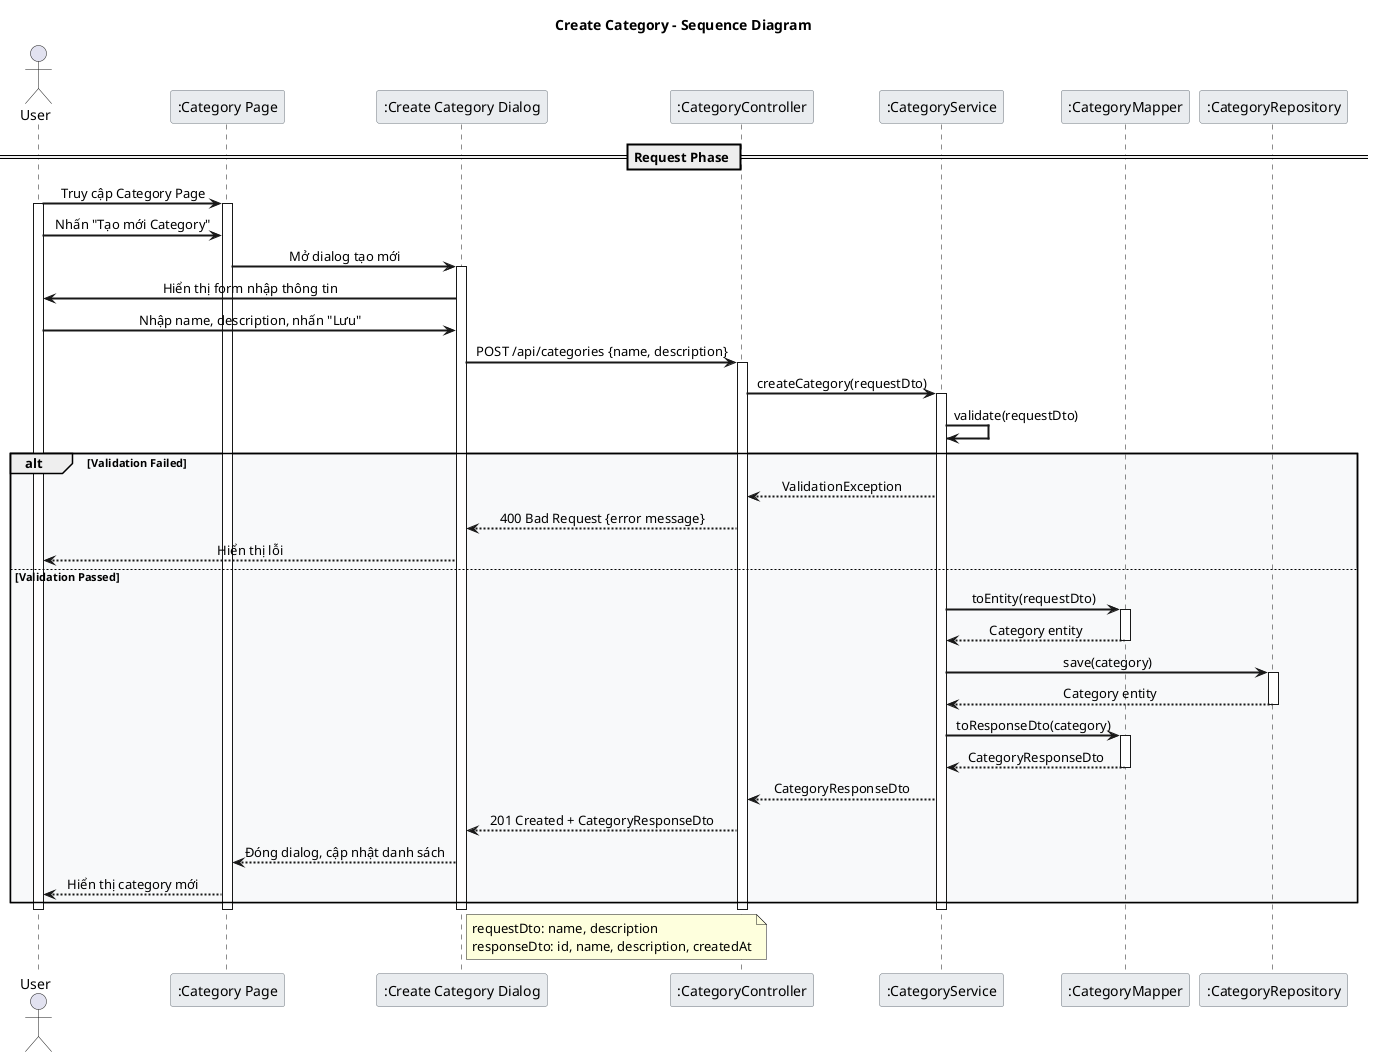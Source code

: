 @startuml Category_Create_Sequence

skinparam backgroundColor white
skinparam sequenceArrowThickness 2
skinparam sequenceMessageAlign center
skinparam sequenceGroupBodyBackgroundColor #F8F9FA
skinparam sequenceParticipantBorderColor #6C757D
skinparam sequenceParticipantBackgroundColor #E9ECEF
skinparam sequenceLifeLineStroke dash

' Improved: Thêm UI, alt lỗi rõ ràng, note về DTO, validate tại Service

title Create Category - Sequence Diagram

actor User as U
participant ":Category Page" as UI
participant ":Create Category Dialog" as CUI
participant ":CategoryController" as CC
participant ":CategoryService" as CS
participant ":CategoryMapper" as CM
participant ":CategoryRepository" as CR

== Request Phase ==
U -> UI: Truy cập Category Page
activate U
activate UI
U -> UI: Nhấn "Tạo mới Category"
UI -> CUI: Mở dialog tạo mới
activate CUI
CUI -> U: Hiển thị form nhập thông tin
U -> CUI: Nhập name, description, nhấn "Lưu"
CUI -> CC: POST /api/categories {name, description}
activate CC

CC -> CS: createCategory(requestDto)
activate CS

CS -> CS: validate(requestDto)

alt Validation Failed
    CS --> CC: ValidationException
    CC --> CUI: 400 Bad Request {error message}
    CUI --> U: Hiển thị lỗi
else Validation Passed
    CS -> CM: toEntity(requestDto)
    activate CM
    CM --> CS: Category entity
    deactivate CM
    CS -> CR: save(category)
    activate CR
    CR --> CS: Category entity
    deactivate CR
    CS -> CM: toResponseDto(category)
    activate CM
    CM --> CS: CategoryResponseDto
    deactivate CM
    CS --> CC: CategoryResponseDto
    CC --> CUI: 201 Created + CategoryResponseDto
    CUI --> UI: Đóng dialog, cập nhật danh sách
    UI --> U: Hiển thị category mới
end

deactivate CS
deactivate CC
deactivate CUI
deactivate UI
deactivate U

note right of CUI
    requestDto: name, description
    responseDto: id, name, description, createdAt
end note

@enduml 